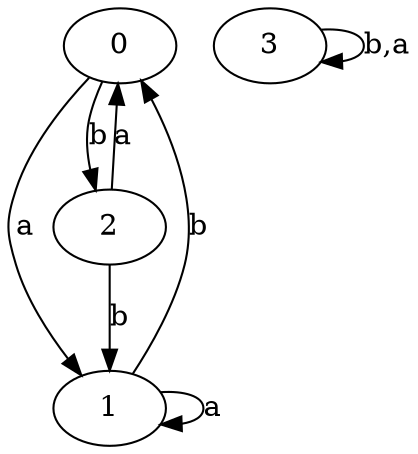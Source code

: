 digraph {
 ranksep=0.5;
 d2tdocpreamble = "\usetikzlibrary{automata}";
 d2tfigpreamble = "\tikzstyle{every state}= [ draw=blue!50,very thick,fill=blue!20]  \tikzstyle{auto}= [fill=white]";
 node [style="state"];
 edge [lblstyle="auto",topath="bend right", len=4  ]
  "0" [label="0",style = "state, initial, accepting"];
  "1" [label="1",];
  "2" [label="2",];
  "3" [label="3",];
  "0" -> "1" [label="a"];
  "0" -> "2" [label="b"];
  "1" -> "0" [label="b"];
  "1" -> "1" [label="a",topath="loop above"];
  "2" -> "0" [label="a"];
  "2" -> "1" [label="b"];
  "3" -> "3" [label="b,a",topath="loop above"];
}